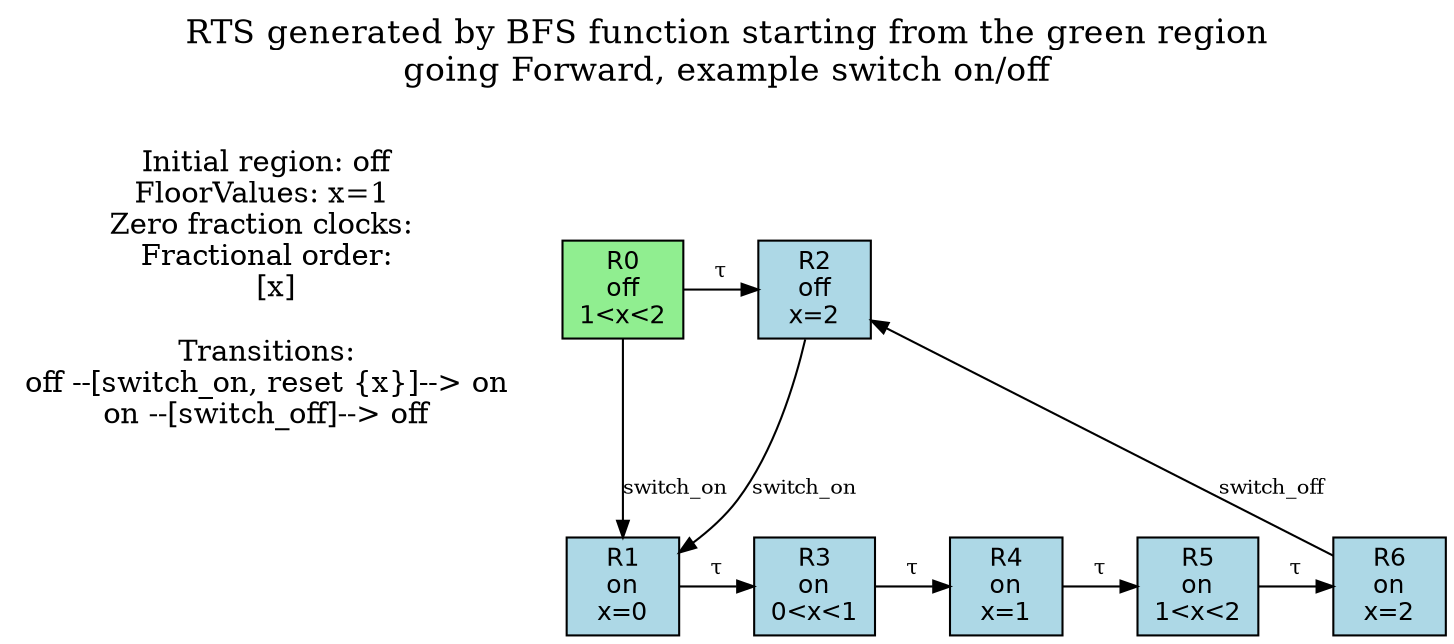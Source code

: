digraph RTS {
  rankdir=TB;
  splines=true;
  label="RTS generated by BFS function starting from the green region\ngoing Forward, example switch on/off

";
  labelloc=t;
  fontsize=16;
  Info [shape=plaintext, label="Initial region: off\nFloorValues: x=1 \nZero fraction clocks: \nFractional order:\n  [x]\n\nTransitions:\noff --[switch_on, reset {x}]--> on\non --[switch_off]--> off\n"];
  node [shape=box, style=filled, fillcolor=white, fontname=Helvetica, fontsize=12];
  edge [fontsize=10, color=black, arrowsize=0.8];
  R0 [label="R0\noff
1<x<2", fillcolor=lightgreen];
  R1 [label="R1\non
x=0", fillcolor=lightblue];
  R2 [label="R2\noff
x=2", fillcolor=lightblue];
  R3 [label="R3\non
0<x<1", fillcolor=lightblue];
  R4 [label="R4\non
x=1", fillcolor=lightblue];
  R5 [label="R5\non
1<x<2", fillcolor=lightblue];
  R6 [label="R6\non
x=2", fillcolor=lightblue];
  { rank=same; R0; R2; }
  { rank=same; R3; R5; R1; R4; R6; }
  R0 -> R1 [label="switch_on"];
  R0 -> R2 [label="τ"];
  R1 -> R3 [label="τ"];
  R2 -> R1 [label="switch_on"];
  R3 -> R4 [label="τ"];
  R4 -> R5 [label="τ"];
  R5 -> R6 [label="τ"];
  R6 -> R2 [label="switch_off"];
}
